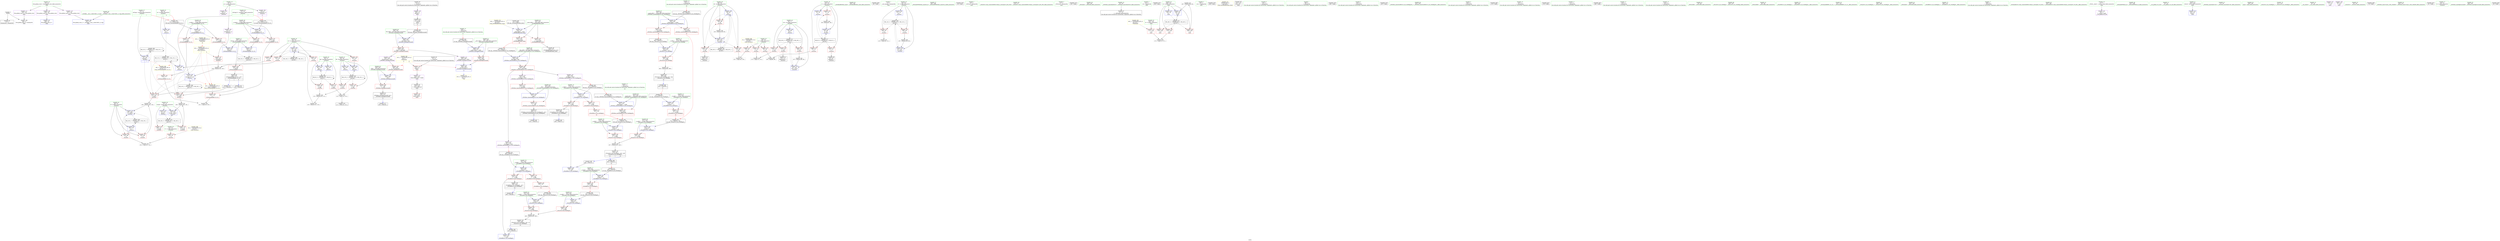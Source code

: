 digraph "SVFG" {
	label="SVFG";

	Node0x561b6b5f3080 [shape=record,color=grey,label="{NodeID: 0\nNullPtr}"];
	Node0x561b6b5f3080 -> Node0x561b6b61ada0[style=solid];
	Node0x561b6b5f3080 -> Node0x561b6b6214c0[style=solid];
	Node0x561b6b61b9c0 [shape=record,color=blue,label="{NodeID: 194\n60\<--102\nre\<--\n_Z5solvev\n}"];
	Node0x561b6b61b9c0 -> Node0x561b6b63a260[style=dashed];
	Node0x561b6b618a30 [shape=record,color=purple,label="{NodeID: 111\n448\<--18\nllvm.global_ctors_2\<--llvm.global_ctors\nGlob }"];
	Node0x561b6b618a30 -> Node0x561b6b6214c0[style=solid];
	Node0x561b6b616c40 [shape=record,color=green,label="{NodeID: 28\n52\<--53\nU\<--U_field_insensitive\n_Z5solvev\n}"];
	Node0x561b6b616c40 -> Node0x561b6b61dec0[style=solid];
	Node0x561b6b6481a0 [shape=record,color=yellow,style=double,label="{NodeID: 471\n42V_2 = CSCHI(MR_42V_1)\npts\{1 \}\nCS[]}"];
	Node0x561b6b623fd0 [shape=record,color=blue,label="{NodeID: 222\n318\<--317\n__base.addr\<--__base\n_ZSt5fixedRSt8ios_base\n}"];
	Node0x561b6b623fd0 -> Node0x561b6b6201b0[style=dashed];
	Node0x561b6b623fd0 -> Node0x561b6b620280[style=dashed];
	Node0x561b6b61ebc0 [shape=record,color=red,label="{NodeID: 139\n129\<--68\n\<--i8\n_Z5solvev\n}"];
	Node0x561b6b61ebc0 -> Node0x561b6b62cf80[style=solid];
	Node0x561b6b6194d0 [shape=record,color=green,label="{NodeID: 56\n263\<--264\n_ZSt5fixedRSt8ios_base\<--_ZSt5fixedRSt8ios_base_field_insensitive\n}"];
	Node0x561b6b65c2c0 [shape=record,color=black,label="{NodeID: 499\n95 = PHI()\n}"];
	Node0x561b6b620280 [shape=record,color=red,label="{NodeID: 167\n327\<--318\n\<--__base.addr\n_ZSt5fixedRSt8ios_base\n}"];
	Node0x561b6b620280 -> Node0x561b6b617da0[style=solid];
	Node0x561b6b61ada0 [shape=record,color=black,label="{NodeID: 84\n2\<--3\ndummyVal\<--dummyVal\n}"];
	Node0x561b6b600e00 [shape=record,color=green,label="{NodeID: 1\n7\<--1\n__dso_handle\<--dummyObj\nGlob }"];
	Node0x561b6b639860 [shape=record,color=black,label="{NodeID: 361\nMR_8V_3 = PHI(MR_8V_5, MR_8V_2, )\npts\{57 \}\n}"];
	Node0x561b6b639860 -> Node0x561b6b61e200[style=dashed];
	Node0x561b6b639860 -> Node0x561b6b61e2d0[style=dashed];
	Node0x561b6b639860 -> Node0x561b6b61c1e0[style=dashed];
	Node0x561b6b639860 -> Node0x561b6b639860[style=dashed];
	Node0x561b6b61ba90 [shape=record,color=blue,label="{NodeID: 195\n62\<--107\nit\<--\n_Z5solvev\n}"];
	Node0x561b6b61ba90 -> Node0x561b6b63a760[style=dashed];
	Node0x561b6b618b30 [shape=record,color=purple,label="{NodeID: 112\n253\<--252\nvbase.offset.ptr\<--vtable\nmain\n}"];
	Node0x561b6b618b30 -> Node0x561b6b61b5b0[style=solid];
	Node0x561b6b616d10 [shape=record,color=green,label="{NodeID: 29\n54\<--55\ni\<--i_field_insensitive\n_Z5solvev\n}"];
	Node0x561b6b616d10 -> Node0x561b6b61df90[style=solid];
	Node0x561b6b616d10 -> Node0x561b6b61e060[style=solid];
	Node0x561b6b616d10 -> Node0x561b6b61e130[style=solid];
	Node0x561b6b616d10 -> Node0x561b6b6215c0[style=solid];
	Node0x561b6b616d10 -> Node0x561b6b621690[style=solid];
	Node0x561b6b657d50 [shape=record,color=black,label="{NodeID: 472\n141 = PHI(206, )\n}"];
	Node0x561b6b657d50 -> Node0x561b6b61f310[style=solid];
	Node0x561b6b6240a0 [shape=record,color=blue,label="{NodeID: 223\n339\<--336\nthis.addr\<--this\n_ZNSt8ios_base4setfESt13_Ios_FmtflagsS0_\n}"];
	Node0x561b6b6240a0 -> Node0x561b6b620350[style=dashed];
	Node0x561b6b61ec90 [shape=record,color=red,label="{NodeID: 140\n135\<--68\n\<--i8\n_Z5solvev\n}"];
	Node0x561b6b61ec90 -> Node0x561b6b61b340[style=solid];
	Node0x561b6b6195d0 [shape=record,color=green,label="{NodeID: 57\n265\<--266\n_ZNSolsEPFRSt8ios_baseS0_E\<--_ZNSolsEPFRSt8ios_baseS0_E_field_insensitive\n}"];
	Node0x561b6b65c3c0 [shape=record,color=black,label="{NodeID: 500\n30 = PHI()\n}"];
	Node0x561b6b620350 [shape=record,color=red,label="{NodeID: 168\n350\<--339\nthis1\<--this.addr\n_ZNSt8ios_base4setfESt13_Ios_FmtflagsS0_\n}"];
	Node0x561b6b620350 -> Node0x561b6b61d840[style=solid];
	Node0x561b6b620350 -> Node0x561b6b61d910[style=solid];
	Node0x561b6b620350 -> Node0x561b6b61d9e0[style=solid];
	Node0x561b6b61aea0 [shape=record,color=black,label="{NodeID: 85\n12\<--11\n\<--_ZSt4cout\nCan only get source location for instruction, argument, global var or function.}"];
	Node0x561b6b61aea0 -> Node0x561b6b61dab0[style=solid];
	Node0x561b6b600e90 [shape=record,color=green,label="{NodeID: 2\n10\<--1\n_ZSt3cin\<--dummyObj\nGlob }"];
	Node0x561b6b639d60 [shape=record,color=black,label="{NodeID: 362\nMR_10V_3 = PHI(MR_10V_4, MR_10V_2, )\npts\{59 \}\n}"];
	Node0x561b6b639d60 -> Node0x561b6b61e3a0[style=dashed];
	Node0x561b6b639d60 -> Node0x561b6b61e470[style=dashed];
	Node0x561b6b639d60 -> Node0x561b6b61c2b0[style=dashed];
	Node0x561b6b639d60 -> Node0x561b6b639d60[style=dashed];
	Node0x561b6b61bb60 [shape=record,color=blue,label="{NodeID: 196\n64\<--123\nss\<--mul\n_Z5solvev\n}"];
	Node0x561b6b61bb60 -> Node0x561b6b61e6e0[style=dashed];
	Node0x561b6b61bb60 -> Node0x561b6b61e7b0[style=dashed];
	Node0x561b6b61bb60 -> Node0x561b6b61e880[style=dashed];
	Node0x561b6b61bb60 -> Node0x561b6b61e950[style=dashed];
	Node0x561b6b61bb60 -> Node0x561b6b63ac60[style=dashed];
	Node0x561b6b618c00 [shape=record,color=purple,label="{NodeID: 113\n305\<--304\n_M_precision\<--this1\n_ZNSt8ios_base9precisionEl\n}"];
	Node0x561b6b618c00 -> Node0x561b6b6200e0[style=solid];
	Node0x561b6b616de0 [shape=record,color=green,label="{NodeID: 30\n56\<--57\npp\<--pp_field_insensitive\n_Z5solvev\n}"];
	Node0x561b6b616de0 -> Node0x561b6b61e200[style=solid];
	Node0x561b6b616de0 -> Node0x561b6b61e2d0[style=solid];
	Node0x561b6b616de0 -> Node0x561b6b61b820[style=solid];
	Node0x561b6b616de0 -> Node0x561b6b61c1e0[style=solid];
	Node0x561b6b6597f0 [shape=record,color=black,label="{NodeID: 473\n180 = PHI(206, )\n}"];
	Node0x561b6b6597f0 -> Node0x561b6b61f3e0[style=solid];
	Node0x561b6b624170 [shape=record,color=blue,label="{NodeID: 224\n341\<--337\n__fmtfl.addr\<--__fmtfl\n_ZNSt8ios_base4setfESt13_Ios_FmtflagsS0_\n}"];
	Node0x561b6b624170 -> Node0x561b6b620420[style=dashed];
	Node0x561b6b61ed60 [shape=record,color=red,label="{NodeID: 141\n149\<--68\n\<--i8\n_Z5solvev\n}"];
	Node0x561b6b61ed60 -> Node0x561b6b62b900[style=solid];
	Node0x561b6b6196d0 [shape=record,color=green,label="{NodeID: 58\n276\<--277\n_ZStlsISt11char_traitsIcEERSt13basic_ostreamIcT_ES5_PKc\<--_ZStlsISt11char_traitsIcEERSt13basic_ostreamIcT_ES5_PKc_field_insensitive\n}"];
	Node0x561b6b65c4c0 [shape=record,color=black,label="{NodeID: 501\n336 = PHI(321, )\n0th arg _ZNSt8ios_base4setfESt13_Ios_FmtflagsS0_ }"];
	Node0x561b6b65c4c0 -> Node0x561b6b6240a0[style=solid];
	Node0x561b6b23ffe0 [shape=record,color=black,label="{NodeID: 335\n117 = PHI(118, 115, )\n}"];
	Node0x561b6b620420 [shape=record,color=red,label="{NodeID: 169\n362\<--341\n\<--__fmtfl.addr\n_ZNSt8ios_base4setfESt13_Ios_FmtflagsS0_\n|{<s0>22}}"];
	Node0x561b6b620420:s0 -> Node0x561b6b65cd00[style=solid,color=red];
	Node0x561b6b61afa0 [shape=record,color=black,label="{NodeID: 86\n13\<--11\n\<--_ZSt4cout\nCan only get source location for instruction, argument, global var or function.}"];
	Node0x561b6b61afa0 -> Node0x561b6b61db80[style=solid];
	Node0x561b6b601140 [shape=record,color=green,label="{NodeID: 3\n11\<--1\n_ZSt4cout\<--dummyObj\nGlob }"];
	Node0x561b6b63a260 [shape=record,color=black,label="{NodeID: 363\nMR_12V_3 = PHI(MR_12V_5, MR_12V_2, )\npts\{61 \}\n|{|<s4>8}}"];
	Node0x561b6b63a260 -> Node0x561b6b61f310[style=dashed];
	Node0x561b6b63a260 -> Node0x561b6b61f3e0[style=dashed];
	Node0x561b6b63a260 -> Node0x561b6b61c110[style=dashed];
	Node0x561b6b63a260 -> Node0x561b6b63a260[style=dashed];
	Node0x561b6b63a260:s4 -> Node0x561b6b6222d0[style=dashed,color=red];
	Node0x561b6b61bc30 [shape=record,color=blue,label="{NodeID: 197\n66\<--102\nil\<--\n_Z5solvev\n}"];
	Node0x561b6b61bc30 -> Node0x561b6b61ea20[style=dashed];
	Node0x561b6b61bc30 -> Node0x561b6b61eaf0[style=dashed];
	Node0x561b6b61bc30 -> Node0x561b6b61bf70[style=dashed];
	Node0x561b6b61bc30 -> Node0x561b6b63b160[style=dashed];
	Node0x561b6b618cd0 [shape=record,color=purple,label="{NodeID: 114\n309\<--304\n_M_precision2\<--this1\n_ZNSt8ios_base9precisionEl\n}"];
	Node0x561b6b618cd0 -> Node0x561b6b623f00[style=solid];
	Node0x561b6b616eb0 [shape=record,color=green,label="{NodeID: 31\n58\<--59\nkk\<--kk_field_insensitive\n_Z5solvev\n}"];
	Node0x561b6b616eb0 -> Node0x561b6b61e3a0[style=solid];
	Node0x561b6b616eb0 -> Node0x561b6b61e470[style=solid];
	Node0x561b6b616eb0 -> Node0x561b6b61b8f0[style=solid];
	Node0x561b6b616eb0 -> Node0x561b6b61c2b0[style=solid];
	Node0x561b6b659a60 [shape=record,color=black,label="{NodeID: 474\n191 = PHI()\n}"];
	Node0x561b6b624240 [shape=record,color=blue,label="{NodeID: 225\n343\<--338\n__mask.addr\<--__mask\n_ZNSt8ios_base4setfESt13_Ios_FmtflagsS0_\n}"];
	Node0x561b6b624240 -> Node0x561b6b6204f0[style=dashed];
	Node0x561b6b624240 -> Node0x561b6b6205c0[style=dashed];
	Node0x561b6b61ee30 [shape=record,color=red,label="{NodeID: 142\n182\<--74\n\<--wynik\n_Z5solvev\n}"];
	Node0x561b6b61ee30 -> Node0x561b6b62ba80[style=solid];
	Node0x561b6b6197d0 [shape=record,color=green,label="{NodeID: 59\n280\<--281\n_ZNSolsEi\<--_ZNSolsEi_field_insensitive\n}"];
	Node0x561b6b65c6f0 [shape=record,color=black,label="{NodeID: 502\n337 = PHI(323, )\n1st arg _ZNSt8ios_base4setfESt13_Ios_FmtflagsS0_ }"];
	Node0x561b6b65c6f0 -> Node0x561b6b624170[style=solid];
	Node0x561b6b62b300 [shape=record,color=grey,label="{NodeID: 336\n427 = Binary(425, 426, )\n}"];
	Node0x561b6b62b300 -> Node0x561b6b6181b0[style=solid];
	Node0x561b6b6204f0 [shape=record,color=red,label="{NodeID: 170\n354\<--343\n\<--__mask.addr\n_ZNSt8ios_base4setfESt13_Ios_FmtflagsS0_\n|{<s0>20}}"];
	Node0x561b6b6204f0:s0 -> Node0x561b6b65acc0[style=solid,color=red];
	Node0x561b6b61b0a0 [shape=record,color=black,label="{NodeID: 87\n31\<--32\n\<--_ZNSt8ios_base4InitD1Ev\nCan only get source location for instruction, argument, global var or function.}"];
	Node0x561b6b6011d0 [shape=record,color=green,label="{NodeID: 4\n14\<--1\n.str\<--dummyObj\nGlob }"];
	Node0x561b6b63a760 [shape=record,color=black,label="{NodeID: 364\nMR_14V_3 = PHI(MR_14V_4, MR_14V_2, )\npts\{63 \}\n}"];
	Node0x561b6b63a760 -> Node0x561b6b61e540[style=dashed];
	Node0x561b6b63a760 -> Node0x561b6b61e610[style=dashed];
	Node0x561b6b63a760 -> Node0x561b6b61c380[style=dashed];
	Node0x561b6b61bd00 [shape=record,color=blue,label="{NodeID: 198\n68\<--86\ni8\<--\n_Z5solvev\n}"];
	Node0x561b6b61bd00 -> Node0x561b6b61ebc0[style=dashed];
	Node0x561b6b61bd00 -> Node0x561b6b61ec90[style=dashed];
	Node0x561b6b61bd00 -> Node0x561b6b61ed60[style=dashed];
	Node0x561b6b61bd00 -> Node0x561b6b61c040[style=dashed];
	Node0x561b6b61bd00 -> Node0x561b6b63b660[style=dashed];
	Node0x561b6b61d840 [shape=record,color=purple,label="{NodeID: 115\n351\<--350\n_M_flags\<--this1\n_ZNSt8ios_base4setfESt13_Ios_FmtflagsS0_\n}"];
	Node0x561b6b61d840 -> Node0x561b6b620760[style=solid];
	Node0x561b6b616f80 [shape=record,color=green,label="{NodeID: 32\n60\<--61\nre\<--re_field_insensitive\n_Z5solvev\n|{|<s2>8}}"];
	Node0x561b6b616f80 -> Node0x561b6b61b9c0[style=solid];
	Node0x561b6b616f80 -> Node0x561b6b61c110[style=solid];
	Node0x561b6b616f80:s2 -> Node0x561b6b65c970[style=solid,color=red];
	Node0x561b6b659b30 [shape=record,color=black,label="{NodeID: 475\n194 = PHI()\n}"];
	Node0x561b6b624310 [shape=record,color=blue,label="{NodeID: 226\n345\<--352\n__old\<--\n_ZNSt8ios_base4setfESt13_Ios_FmtflagsS0_\n}"];
	Node0x561b6b624310 -> Node0x561b6b620690[style=dashed];
	Node0x561b6b61ef00 [shape=record,color=red,label="{NodeID: 143\n190\<--74\n\<--wynik\n_Z5solvev\n}"];
	Node0x561b6b6198d0 [shape=record,color=green,label="{NodeID: 60\n296\<--297\nthis.addr\<--this.addr_field_insensitive\n_ZNSt8ios_base9precisionEl\n}"];
	Node0x561b6b6198d0 -> Node0x561b6b61fe70[style=solid];
	Node0x561b6b6198d0 -> Node0x561b6b623c90[style=solid];
	Node0x561b6b65c830 [shape=record,color=black,label="{NodeID: 503\n338 = PHI(324, )\n2nd arg _ZNSt8ios_base4setfESt13_Ios_FmtflagsS0_ }"];
	Node0x561b6b65c830 -> Node0x561b6b624240[style=solid];
	Node0x561b6b62b480 [shape=record,color=grey,label="{NodeID: 337\n287 = Binary(286, 86, )\n}"];
	Node0x561b6b62b480 -> Node0x561b6b623bc0[style=solid];
	Node0x561b6b6205c0 [shape=record,color=red,label="{NodeID: 171\n363\<--343\n\<--__mask.addr\n_ZNSt8ios_base4setfESt13_Ios_FmtflagsS0_\n|{<s0>22}}"];
	Node0x561b6b6205c0:s0 -> Node0x561b6b65ce80[style=solid,color=red];
	Node0x561b6b61b1a0 [shape=record,color=black,label="{NodeID: 88\n93\<--92\nidxprom\<--\n_Z5solvev\n}"];
	Node0x561b6b601260 [shape=record,color=green,label="{NodeID: 5\n16\<--1\n.str.1\<--dummyObj\nGlob }"];
	Node0x561b6b63ac60 [shape=record,color=black,label="{NodeID: 365\nMR_16V_2 = PHI(MR_16V_3, MR_16V_1, )\npts\{65 \}\n}"];
	Node0x561b6b63ac60 -> Node0x561b6b61bb60[style=dashed];
	Node0x561b6b61bdd0 [shape=record,color=blue,label="{NodeID: 199\n70\<--102\nref.tmp\<--\n_Z5solvev\n|{|<s3>7}}"];
	Node0x561b6b61bdd0 -> Node0x561b6b61f310[style=dashed];
	Node0x561b6b61bdd0 -> Node0x561b6b61bdd0[style=dashed];
	Node0x561b6b61bdd0 -> Node0x561b6b63bb60[style=dashed];
	Node0x561b6b61bdd0:s3 -> Node0x561b6b6222d0[style=dashed,color=red];
	Node0x561b6b61d910 [shape=record,color=purple,label="{NodeID: 116\n358\<--350\n_M_flags2\<--this1\n_ZNSt8ios_base4setfESt13_Ios_FmtflagsS0_\n|{<s0>21}}"];
	Node0x561b6b61d910:s0 -> Node0x561b6b65ae30[style=solid,color=red];
	Node0x561b6b617050 [shape=record,color=green,label="{NodeID: 33\n62\<--63\nit\<--it_field_insensitive\n_Z5solvev\n}"];
	Node0x561b6b617050 -> Node0x561b6b61e540[style=solid];
	Node0x561b6b617050 -> Node0x561b6b61e610[style=solid];
	Node0x561b6b617050 -> Node0x561b6b61ba90[style=solid];
	Node0x561b6b617050 -> Node0x561b6b61c380[style=solid];
	Node0x561b6b659c00 [shape=record,color=black,label="{NodeID: 476\n249 = PHI()\n}"];
	Node0x561b6b6243e0 [shape=record,color=blue,label="{NodeID: 227\n376\<--374\n__a.addr\<--__a\n_ZStaNRSt13_Ios_FmtflagsS_\n}"];
	Node0x561b6b6243e0 -> Node0x561b6b620830[style=dashed];
	Node0x561b6b6243e0 -> Node0x561b6b620900[style=dashed];
	Node0x561b6b61efd0 [shape=record,color=red,label="{NodeID: 144\n173\<--76\n\<--i24\n_Z5solvev\n}"];
	Node0x561b6b61efd0 -> Node0x561b6b62c800[style=solid];
	Node0x561b6b6199a0 [shape=record,color=green,label="{NodeID: 61\n298\<--299\n__prec.addr\<--__prec.addr_field_insensitive\n_ZNSt8ios_base9precisionEl\n}"];
	Node0x561b6b6199a0 -> Node0x561b6b61ff40[style=solid];
	Node0x561b6b6199a0 -> Node0x561b6b623d60[style=solid];
	Node0x561b6b65c970 [shape=record,color=black,label="{NodeID: 504\n207 = PHI(70, 60, )\n0th arg _ZSt3maxIdERKT_S2_S2_ }"];
	Node0x561b6b65c970 -> Node0x561b6b61c790[style=solid];
	Node0x561b6b623190 [shape=record,color=yellow,style=double,label="{NodeID: 421\nRETMU(58V_2)\npts\{319 \}\nFun[_ZSt5fixedRSt8ios_base]}"];
	Node0x561b6b62b600 [shape=record,color=grey,label="{NodeID: 338\n440 = Binary(438, 439, )\n}"];
	Node0x561b6b62b600 -> Node0x561b6b618280[style=solid];
	Node0x561b6b620690 [shape=record,color=red,label="{NodeID: 172\n371\<--345\n\<--__old\n_ZNSt8ios_base4setfESt13_Ios_FmtflagsS0_\n}"];
	Node0x561b6b620690 -> Node0x561b6b617e70[style=solid];
	Node0x561b6b61b270 [shape=record,color=black,label="{NodeID: 89\n241\<--107\nmain_ret\<--\nmain\n}"];
	Node0x561b6b6012f0 [shape=record,color=green,label="{NodeID: 6\n19\<--1\n\<--dummyObj\nCan only get source location for instruction, argument, global var or function.}"];
	Node0x561b6b63b160 [shape=record,color=black,label="{NodeID: 366\nMR_18V_2 = PHI(MR_18V_4, MR_18V_1, )\npts\{67 \}\n}"];
	Node0x561b6b63b160 -> Node0x561b6b61bc30[style=dashed];
	Node0x561b6b61bea0 [shape=record,color=blue,label="{NodeID: 200\n72\<--139\nref.tmp12\<--sub\n_Z5solvev\n|{|<s3>7}}"];
	Node0x561b6b61bea0 -> Node0x561b6b61f310[style=dashed];
	Node0x561b6b61bea0 -> Node0x561b6b61bea0[style=dashed];
	Node0x561b6b61bea0 -> Node0x561b6b63c060[style=dashed];
	Node0x561b6b61bea0:s3 -> Node0x561b6b6223b0[style=dashed,color=red];
	Node0x561b6b61d9e0 [shape=record,color=purple,label="{NodeID: 117\n367\<--350\n_M_flags5\<--this1\n_ZNSt8ios_base4setfESt13_Ios_FmtflagsS0_\n|{<s0>23}}"];
	Node0x561b6b61d9e0:s0 -> Node0x561b6b65d220[style=solid,color=red];
	Node0x561b6b617120 [shape=record,color=green,label="{NodeID: 34\n64\<--65\nss\<--ss_field_insensitive\n_Z5solvev\n}"];
	Node0x561b6b617120 -> Node0x561b6b61e6e0[style=solid];
	Node0x561b6b617120 -> Node0x561b6b61e7b0[style=solid];
	Node0x561b6b617120 -> Node0x561b6b61e880[style=solid];
	Node0x561b6b617120 -> Node0x561b6b61e950[style=solid];
	Node0x561b6b617120 -> Node0x561b6b61bb60[style=solid];
	Node0x561b6b659cd0 [shape=record,color=black,label="{NodeID: 477\n258 = PHI(293, )\n}"];
	Node0x561b6b6244b0 [shape=record,color=blue,label="{NodeID: 228\n378\<--375\n__b.addr\<--__b\n_ZStaNRSt13_Ios_FmtflagsS_\n}"];
	Node0x561b6b6244b0 -> Node0x561b6b6209d0[style=dashed];
	Node0x561b6b61f0a0 [shape=record,color=red,label="{NodeID: 145\n177\<--76\n\<--i24\n_Z5solvev\n}"];
	Node0x561b6b61f0a0 -> Node0x561b6b61b410[style=solid];
	Node0x561b6b619a70 [shape=record,color=green,label="{NodeID: 62\n300\<--301\n__old\<--__old_field_insensitive\n_ZNSt8ios_base9precisionEl\n}"];
	Node0x561b6b619a70 -> Node0x561b6b620010[style=solid];
	Node0x561b6b619a70 -> Node0x561b6b623e30[style=solid];
	Node0x561b6b65cb80 [shape=record,color=black,label="{NodeID: 505\n208 = PHI(72, 179, )\n1st arg _ZSt3maxIdERKT_S2_S2_ }"];
	Node0x561b6b65cb80 -> Node0x561b6b6237b0[style=solid];
	Node0x561b6b62b780 [shape=record,color=grey,label="{NodeID: 339\n167 = Binary(166, 86, )\n}"];
	Node0x561b6b62b780 -> Node0x561b6b61c380[style=solid];
	Node0x561b6b620760 [shape=record,color=red,label="{NodeID: 173\n352\<--351\n\<--_M_flags\n_ZNSt8ios_base4setfESt13_Ios_FmtflagsS0_\n}"];
	Node0x561b6b620760 -> Node0x561b6b624310[style=solid];
	Node0x561b6b61b340 [shape=record,color=black,label="{NodeID: 90\n136\<--135\nidxprom13\<--\n_Z5solvev\n}"];
	Node0x561b6b601720 [shape=record,color=green,label="{NodeID: 7\n86\<--1\n\<--dummyObj\nCan only get source location for instruction, argument, global var or function.}"];
	Node0x561b6b63b660 [shape=record,color=black,label="{NodeID: 367\nMR_20V_2 = PHI(MR_20V_4, MR_20V_1, )\npts\{69 \}\n}"];
	Node0x561b6b63b660 -> Node0x561b6b61bd00[style=dashed];
	Node0x561b6b61bf70 [shape=record,color=blue,label="{NodeID: 201\n66\<--146\nil\<--add16\n_Z5solvev\n}"];
	Node0x561b6b61bf70 -> Node0x561b6b61ea20[style=dashed];
	Node0x561b6b61bf70 -> Node0x561b6b61eaf0[style=dashed];
	Node0x561b6b61bf70 -> Node0x561b6b61bf70[style=dashed];
	Node0x561b6b61bf70 -> Node0x561b6b63b160[style=dashed];
	Node0x561b6b61dab0 [shape=record,color=purple,label="{NodeID: 118\n256\<--12\nadd.ptr\<--\nmain\n}"];
	Node0x561b6b61dab0 -> Node0x561b6b61b680[style=solid];
	Node0x561b6b6171f0 [shape=record,color=green,label="{NodeID: 35\n66\<--67\nil\<--il_field_insensitive\n_Z5solvev\n}"];
	Node0x561b6b6171f0 -> Node0x561b6b61ea20[style=solid];
	Node0x561b6b6171f0 -> Node0x561b6b61eaf0[style=solid];
	Node0x561b6b6171f0 -> Node0x561b6b61bc30[style=solid];
	Node0x561b6b6171f0 -> Node0x561b6b61bf70[style=solid];
	Node0x561b6b659da0 [shape=record,color=black,label="{NodeID: 478\n262 = PHI()\n}"];
	Node0x561b6b624580 [shape=record,color=blue,label="{NodeID: 229\n386\<--385\n\<--call\n_ZStaNRSt13_Ios_FmtflagsS_\n}"];
	Node0x561b6b61f170 [shape=record,color=red,label="{NodeID: 146\n186\<--76\n\<--i24\n_Z5solvev\n}"];
	Node0x561b6b61f170 -> Node0x561b6b62bf00[style=solid];
	Node0x561b6b619b40 [shape=record,color=green,label="{NodeID: 63\n318\<--319\n__base.addr\<--__base.addr_field_insensitive\n_ZSt5fixedRSt8ios_base\n}"];
	Node0x561b6b619b40 -> Node0x561b6b6201b0[style=solid];
	Node0x561b6b619b40 -> Node0x561b6b620280[style=solid];
	Node0x561b6b619b40 -> Node0x561b6b623fd0[style=solid];
	Node0x561b6b65cd00 [shape=record,color=black,label="{NodeID: 506\n417 = PHI(362, 383, )\n0th arg _ZStanSt13_Ios_FmtflagsS_ }"];
	Node0x561b6b65cd00 -> Node0x561b6b624990[style=solid];
	Node0x561b6b62b900 [shape=record,color=grey,label="{NodeID: 340\n150 = Binary(149, 86, )\n}"];
	Node0x561b6b62b900 -> Node0x561b6b61c040[style=solid];
	Node0x561b6b620830 [shape=record,color=red,label="{NodeID: 174\n382\<--376\n\<--__a.addr\n_ZStaNRSt13_Ios_FmtflagsS_\n}"];
	Node0x561b6b620830 -> Node0x561b6b620aa0[style=solid];
	Node0x561b6b61b410 [shape=record,color=black,label="{NodeID: 91\n178\<--177\nidxprom28\<--\n_Z5solvev\n}"];
	Node0x561b6b6017e0 [shape=record,color=green,label="{NodeID: 8\n102\<--1\n\<--dummyObj\nCan only get source location for instruction, argument, global var or function.}"];
	Node0x561b6b63bb60 [shape=record,color=black,label="{NodeID: 368\nMR_22V_2 = PHI(MR_22V_3, MR_22V_1, )\npts\{71 \}\n}"];
	Node0x561b6b63bb60 -> Node0x561b6b61f3e0[style=dashed];
	Node0x561b6b63bb60 -> Node0x561b6b61bdd0[style=dashed];
	Node0x561b6b63bb60 -> Node0x561b6b63bb60[style=dashed];
	Node0x561b6b61c040 [shape=record,color=blue,label="{NodeID: 202\n68\<--150\ni8\<--inc18\n_Z5solvev\n}"];
	Node0x561b6b61c040 -> Node0x561b6b61ebc0[style=dashed];
	Node0x561b6b61c040 -> Node0x561b6b61ec90[style=dashed];
	Node0x561b6b61c040 -> Node0x561b6b61ed60[style=dashed];
	Node0x561b6b61c040 -> Node0x561b6b61c040[style=dashed];
	Node0x561b6b61c040 -> Node0x561b6b63b660[style=dashed];
	Node0x561b6b61db80 [shape=record,color=red,label="{NodeID: 119\n252\<--13\nvtable\<--\nmain\n}"];
	Node0x561b6b61db80 -> Node0x561b6b618b30[style=solid];
	Node0x561b6b6172c0 [shape=record,color=green,label="{NodeID: 36\n68\<--69\ni8\<--i8_field_insensitive\n_Z5solvev\n}"];
	Node0x561b6b6172c0 -> Node0x561b6b61ebc0[style=solid];
	Node0x561b6b6172c0 -> Node0x561b6b61ec90[style=solid];
	Node0x561b6b6172c0 -> Node0x561b6b61ed60[style=solid];
	Node0x561b6b6172c0 -> Node0x561b6b61bd00[style=solid];
	Node0x561b6b6172c0 -> Node0x561b6b61c040[style=solid];
	Node0x561b6b659e70 [shape=record,color=black,label="{NodeID: 479\n267 = PHI()\n}"];
	Node0x561b6b6222d0 [shape=record,color=yellow,style=double,label="{NodeID: 396\n38V_1 = ENCHI(MR_38V_0)\npts\{61 71 \}\nFun[_ZSt3maxIdERKT_S2_S2_]}"];
	Node0x561b6b6222d0 -> Node0x561b6b61f8c0[style=dashed];
	Node0x561b6b624650 [shape=record,color=blue,label="{NodeID: 230\n391\<--390\n__a.addr\<--__a\n_ZStcoSt13_Ios_Fmtflags\n}"];
	Node0x561b6b624650 -> Node0x561b6b620b70[style=dashed];
	Node0x561b6b61f240 [shape=record,color=red,label="{NodeID: 147\n138\<--137\n\<--arrayidx14\n_Z5solvev\n}"];
	Node0x561b6b61f240 -> Node0x561b6b62bc00[style=solid];
	Node0x561b6b619c10 [shape=record,color=green,label="{NodeID: 64\n325\<--326\n_ZNSt8ios_base4setfESt13_Ios_FmtflagsS0_\<--_ZNSt8ios_base4setfESt13_Ios_FmtflagsS0__field_insensitive\n}"];
	Node0x561b6b65ce80 [shape=record,color=black,label="{NodeID: 507\n418 = PHI(363, 384, )\n1st arg _ZStanSt13_Ios_FmtflagsS_ }"];
	Node0x561b6b65ce80 -> Node0x561b6b624a60[style=solid];
	Node0x561b6b62ba80 [shape=record,color=grey,label="{NodeID: 341\n183 = Binary(182, 181, )\n}"];
	Node0x561b6b62ba80 -> Node0x561b6b61c5f0[style=solid];
	Node0x561b6b620900 [shape=record,color=red,label="{NodeID: 175\n386\<--376\n\<--__a.addr\n_ZStaNRSt13_Ios_FmtflagsS_\n}"];
	Node0x561b6b620900 -> Node0x561b6b617f40[style=solid];
	Node0x561b6b620900 -> Node0x561b6b624580[style=solid];
	Node0x561b6b61b4e0 [shape=record,color=black,label="{NodeID: 92\n206\<--229\n_ZSt3maxIdERKT_S2_S2__ret\<--\n_ZSt3maxIdERKT_S2_S2_\n|{<s0>7|<s1>8}}"];
	Node0x561b6b61b4e0:s0 -> Node0x561b6b657d50[style=solid,color=blue];
	Node0x561b6b61b4e0:s1 -> Node0x561b6b6597f0[style=solid,color=blue];
	Node0x561b6b6018a0 [shape=record,color=green,label="{NodeID: 9\n104\<--1\n\<--dummyObj\nCan only get source location for instruction, argument, global var or function.}"];
	Node0x561b6b63c060 [shape=record,color=black,label="{NodeID: 369\nMR_24V_2 = PHI(MR_24V_3, MR_24V_1, )\npts\{73 \}\n}"];
	Node0x561b6b63c060 -> Node0x561b6b61f3e0[style=dashed];
	Node0x561b6b63c060 -> Node0x561b6b61bea0[style=dashed];
	Node0x561b6b63c060 -> Node0x561b6b63c060[style=dashed];
	Node0x561b6b61c110 [shape=record,color=blue,label="{NodeID: 203\n60\<--157\nre\<--\n_Z5solvev\n}"];
	Node0x561b6b61c110 -> Node0x561b6b63a260[style=dashed];
	Node0x561b6b61dc50 [shape=record,color=red,label="{NodeID: 120\n89\<--48\n\<--n\n_Z5solvev\n}"];
	Node0x561b6b61dc50 -> Node0x561b6b62ce00[style=solid];
	Node0x561b6b617390 [shape=record,color=green,label="{NodeID: 37\n70\<--71\nref.tmp\<--ref.tmp_field_insensitive\n_Z5solvev\n|{|<s1>7}}"];
	Node0x561b6b617390 -> Node0x561b6b61bdd0[style=solid];
	Node0x561b6b617390:s1 -> Node0x561b6b65c970[style=solid,color=red];
	Node0x561b6b659f40 [shape=record,color=black,label="{NodeID: 480\n275 = PHI()\n}"];
	Node0x561b6b6223b0 [shape=record,color=yellow,style=double,label="{NodeID: 397\n40V_1 = ENCHI(MR_40V_0)\npts\{73 90000 \}\nFun[_ZSt3maxIdERKT_S2_S2_]}"];
	Node0x561b6b6223b0 -> Node0x561b6b61f990[style=dashed];
	Node0x561b6b624720 [shape=record,color=blue,label="{NodeID: 231\n401\<--399\n__a.addr\<--__a\n_ZStoRRSt13_Ios_FmtflagsS_\n}"];
	Node0x561b6b624720 -> Node0x561b6b620c40[style=dashed];
	Node0x561b6b624720 -> Node0x561b6b620d10[style=dashed];
	Node0x561b6b61f310 [shape=record,color=red,label="{NodeID: 148\n144\<--141\n\<--call15\n_Z5solvev\n}"];
	Node0x561b6b61f310 -> Node0x561b6b62bd80[style=solid];
	Node0x561b6b619d10 [shape=record,color=green,label="{NodeID: 65\n339\<--340\nthis.addr\<--this.addr_field_insensitive\n_ZNSt8ios_base4setfESt13_Ios_FmtflagsS0_\n}"];
	Node0x561b6b619d10 -> Node0x561b6b620350[style=solid];
	Node0x561b6b619d10 -> Node0x561b6b6240a0[style=solid];
	Node0x561b6b65d000 [shape=record,color=black,label="{NodeID: 508\n294 = PHI(257, )\n0th arg _ZNSt8ios_base9precisionEl }"];
	Node0x561b6b65d000 -> Node0x561b6b623c90[style=solid];
	Node0x561b6b62bc00 [shape=record,color=grey,label="{NodeID: 342\n139 = Binary(134, 138, )\n}"];
	Node0x561b6b62bc00 -> Node0x561b6b61bea0[style=solid];
	Node0x561b6b6209d0 [shape=record,color=red,label="{NodeID: 176\n384\<--378\n\<--__b.addr\n_ZStaNRSt13_Ios_FmtflagsS_\n|{<s0>24}}"];
	Node0x561b6b6209d0:s0 -> Node0x561b6b65ce80[style=solid,color=red];
	Node0x561b6b61b5b0 [shape=record,color=black,label="{NodeID: 93\n254\<--253\n\<--vbase.offset.ptr\nmain\n}"];
	Node0x561b6b61b5b0 -> Node0x561b6b61fda0[style=solid];
	Node0x561b6b6019a0 [shape=record,color=green,label="{NodeID: 10\n107\<--1\n\<--dummyObj\nCan only get source location for instruction, argument, global var or function.}"];
	Node0x561b6b63c560 [shape=record,color=black,label="{NodeID: 370\nMR_26V_3 = PHI(MR_26V_4, MR_26V_2, )\npts\{75 \}\n}"];
	Node0x561b6b63c560 -> Node0x561b6b61ee30[style=dashed];
	Node0x561b6b63c560 -> Node0x561b6b61ef00[style=dashed];
	Node0x561b6b63c560 -> Node0x561b6b61c5f0[style=dashed];
	Node0x561b6b61c1e0 [shape=record,color=blue,label="{NodeID: 204\n56\<--159\npp\<--\n_Z5solvev\n}"];
	Node0x561b6b61c1e0 -> Node0x561b6b639860[style=dashed];
	Node0x561b6b61dd20 [shape=record,color=red,label="{NodeID: 121\n130\<--48\n\<--n\n_Z5solvev\n}"];
	Node0x561b6b61dd20 -> Node0x561b6b62cf80[style=solid];
	Node0x561b6b617460 [shape=record,color=green,label="{NodeID: 38\n72\<--73\nref.tmp12\<--ref.tmp12_field_insensitive\n_Z5solvev\n|{|<s1>7}}"];
	Node0x561b6b617460 -> Node0x561b6b61bea0[style=solid];
	Node0x561b6b617460:s1 -> Node0x561b6b65cb80[style=solid,color=red];
	Node0x561b6b65a0a0 [shape=record,color=black,label="{NodeID: 481\n279 = PHI()\n}"];
	Node0x561b6b6224c0 [shape=record,color=yellow,style=double,label="{NodeID: 398\n2V_1 = ENCHI(MR_2V_0)\npts\{49 \}\nFun[_Z5solvev]}"];
	Node0x561b6b6224c0 -> Node0x561b6b61dc50[style=dashed];
	Node0x561b6b6224c0 -> Node0x561b6b61dd20[style=dashed];
	Node0x561b6b6224c0 -> Node0x561b6b61ddf0[style=dashed];
	Node0x561b6b6247f0 [shape=record,color=blue,label="{NodeID: 232\n403\<--400\n__b.addr\<--__b\n_ZStoRRSt13_Ios_FmtflagsS_\n}"];
	Node0x561b6b6247f0 -> Node0x561b6b620de0[style=dashed];
	Node0x561b6b61f3e0 [shape=record,color=red,label="{NodeID: 149\n181\<--180\n\<--call30\n_Z5solvev\n}"];
	Node0x561b6b61f3e0 -> Node0x561b6b62ba80[style=solid];
	Node0x561b6b619de0 [shape=record,color=green,label="{NodeID: 66\n341\<--342\n__fmtfl.addr\<--__fmtfl.addr_field_insensitive\n_ZNSt8ios_base4setfESt13_Ios_FmtflagsS0_\n}"];
	Node0x561b6b619de0 -> Node0x561b6b620420[style=solid];
	Node0x561b6b619de0 -> Node0x561b6b624170[style=solid];
	Node0x561b6b65d110 [shape=record,color=black,label="{NodeID: 509\n295 = PHI(259, )\n1st arg _ZNSt8ios_base9precisionEl }"];
	Node0x561b6b65d110 -> Node0x561b6b623d60[style=solid];
	Node0x561b6b62bd80 [shape=record,color=grey,label="{NodeID: 343\n146 = Binary(145, 144, )\n}"];
	Node0x561b6b62bd80 -> Node0x561b6b61bf70[style=solid];
	Node0x561b6b620aa0 [shape=record,color=red,label="{NodeID: 177\n383\<--382\n\<--\n_ZStaNRSt13_Ios_FmtflagsS_\n|{<s0>24}}"];
	Node0x561b6b620aa0:s0 -> Node0x561b6b65cd00[style=solid,color=red];
	Node0x561b6b61b680 [shape=record,color=black,label="{NodeID: 94\n257\<--256\n\<--add.ptr\nmain\n|{<s0>12}}"];
	Node0x561b6b61b680:s0 -> Node0x561b6b65d000[style=solid,color=red];
	Node0x561b6b5f15b0 [shape=record,color=green,label="{NodeID: 11\n111\<--1\n\<--dummyObj\nCan only get source location for instruction, argument, global var or function.}"];
	Node0x561b6b63ca60 [shape=record,color=black,label="{NodeID: 371\nMR_28V_3 = PHI(MR_28V_4, MR_28V_2, )\npts\{77 \}\n}"];
	Node0x561b6b63ca60 -> Node0x561b6b61efd0[style=dashed];
	Node0x561b6b63ca60 -> Node0x561b6b61f0a0[style=dashed];
	Node0x561b6b63ca60 -> Node0x561b6b61f170[style=dashed];
	Node0x561b6b63ca60 -> Node0x561b6b61c6c0[style=dashed];
	Node0x561b6b61c2b0 [shape=record,color=blue,label="{NodeID: 205\n58\<--162\nkk\<--\n_Z5solvev\n}"];
	Node0x561b6b61c2b0 -> Node0x561b6b639d60[style=dashed];
	Node0x561b6b61ddf0 [shape=record,color=red,label="{NodeID: 122\n174\<--48\n\<--n\n_Z5solvev\n}"];
	Node0x561b6b61ddf0 -> Node0x561b6b62c800[style=solid];
	Node0x561b6b617530 [shape=record,color=green,label="{NodeID: 39\n74\<--75\nwynik\<--wynik_field_insensitive\n_Z5solvev\n}"];
	Node0x561b6b617530 -> Node0x561b6b61ee30[style=solid];
	Node0x561b6b617530 -> Node0x561b6b61ef00[style=solid];
	Node0x561b6b617530 -> Node0x561b6b61c450[style=solid];
	Node0x561b6b617530 -> Node0x561b6b61c5f0[style=solid];
	Node0x561b6b65a1a0 [shape=record,color=black,label="{NodeID: 482\n283 = PHI()\n}"];
	Node0x561b6b6225d0 [shape=record,color=yellow,style=double,label="{NodeID: 399\n4V_1 = ENCHI(MR_4V_0)\npts\{53 \}\nFun[_Z5solvev]}"];
	Node0x561b6b6225d0 -> Node0x561b6b61dec0[style=dashed];
	Node0x561b6b6248c0 [shape=record,color=blue,label="{NodeID: 233\n413\<--410\n\<--call\n_ZStoRRSt13_Ios_FmtflagsS_\n}"];
	Node0x561b6b61f4b0 [shape=record,color=red,label="{NodeID: 150\n229\<--209\n\<--retval\n_ZSt3maxIdERKT_S2_S2_\n}"];
	Node0x561b6b61f4b0 -> Node0x561b6b61b4e0[style=solid];
	Node0x561b6b619eb0 [shape=record,color=green,label="{NodeID: 67\n343\<--344\n__mask.addr\<--__mask.addr_field_insensitive\n_ZNSt8ios_base4setfESt13_Ios_FmtflagsS0_\n}"];
	Node0x561b6b619eb0 -> Node0x561b6b6204f0[style=solid];
	Node0x561b6b619eb0 -> Node0x561b6b6205c0[style=solid];
	Node0x561b6b619eb0 -> Node0x561b6b624240[style=solid];
	Node0x561b6b65d220 [shape=record,color=black,label="{NodeID: 510\n399 = PHI(367, )\n0th arg _ZStoRRSt13_Ios_FmtflagsS_ }"];
	Node0x561b6b65d220 -> Node0x561b6b624720[style=solid];
	Node0x561b6b62bf00 [shape=record,color=grey,label="{NodeID: 344\n187 = Binary(186, 86, )\n}"];
	Node0x561b6b62bf00 -> Node0x561b6b61c6c0[style=solid];
	Node0x561b6b620b70 [shape=record,color=red,label="{NodeID: 178\n394\<--391\n\<--__a.addr\n_ZStcoSt13_Ios_Fmtflags\n}"];
	Node0x561b6b620b70 -> Node0x561b6b62c380[style=solid];
	Node0x561b6b61b750 [shape=record,color=black,label="{NodeID: 95\n293\<--311\n_ZNSt8ios_base9precisionEl_ret\<--\n_ZNSt8ios_base9precisionEl\n|{<s0>12}}"];
	Node0x561b6b61b750:s0 -> Node0x561b6b659cd0[style=solid,color=blue];
	Node0x561b6b5f16b0 [shape=record,color=green,label="{NodeID: 12\n118\<--1\n\<--dummyObj\nCan only get source location for instruction, argument, global var or function.}"];
	Node0x561b6b63cf60 [shape=record,color=black,label="{NodeID: 372\nMR_48V_3 = PHI(MR_48V_4, MR_48V_2, )\npts\{247 \}\n}"];
	Node0x561b6b63cf60 -> Node0x561b6b61fb30[style=dashed];
	Node0x561b6b63cf60 -> Node0x561b6b61fc00[style=dashed];
	Node0x561b6b63cf60 -> Node0x561b6b61fcd0[style=dashed];
	Node0x561b6b63cf60 -> Node0x561b6b623bc0[style=dashed];
	Node0x561b6b61c380 [shape=record,color=blue,label="{NodeID: 206\n62\<--167\nit\<--inc22\n_Z5solvev\n}"];
	Node0x561b6b61c380 -> Node0x561b6b63a760[style=dashed];
	Node0x561b6b61dec0 [shape=record,color=red,label="{NodeID: 123\n154\<--52\n\<--U\n_Z5solvev\n}"];
	Node0x561b6b61dec0 -> Node0x561b6b62cc80[style=solid];
	Node0x561b6b617600 [shape=record,color=green,label="{NodeID: 40\n76\<--77\ni24\<--i24_field_insensitive\n_Z5solvev\n}"];
	Node0x561b6b617600 -> Node0x561b6b61efd0[style=solid];
	Node0x561b6b617600 -> Node0x561b6b61f0a0[style=solid];
	Node0x561b6b617600 -> Node0x561b6b61f170[style=solid];
	Node0x561b6b617600 -> Node0x561b6b61c520[style=solid];
	Node0x561b6b617600 -> Node0x561b6b61c6c0[style=solid];
	Node0x561b6b65a270 [shape=record,color=black,label="{NodeID: 483\n322 = PHI(335, )\n}"];
	Node0x561b6b624990 [shape=record,color=blue,label="{NodeID: 234\n419\<--417\n__a.addr\<--__a\n_ZStanSt13_Ios_FmtflagsS_\n}"];
	Node0x561b6b624990 -> Node0x561b6b620f80[style=dashed];
	Node0x561b6b61f580 [shape=record,color=red,label="{NodeID: 151\n217\<--211\n\<--__a.addr\n_ZSt3maxIdERKT_S2_S2_\n}"];
	Node0x561b6b61f580 -> Node0x561b6b61f8c0[style=solid];
	Node0x561b6b619f80 [shape=record,color=green,label="{NodeID: 68\n345\<--346\n__old\<--__old_field_insensitive\n_ZNSt8ios_base4setfESt13_Ios_FmtflagsS0_\n}"];
	Node0x561b6b619f80 -> Node0x561b6b620690[style=solid];
	Node0x561b6b619f80 -> Node0x561b6b624310[style=solid];
	Node0x561b6b65d330 [shape=record,color=black,label="{NodeID: 511\n400 = PHI(364, )\n1st arg _ZStoRRSt13_Ios_FmtflagsS_ }"];
	Node0x561b6b65d330 -> Node0x561b6b6247f0[style=solid];
	Node0x561b6b62c080 [shape=record,color=grey,label="{NodeID: 345\n123 = Binary(122, 124, )\n}"];
	Node0x561b6b62c080 -> Node0x561b6b61bb60[style=solid];
	Node0x561b6b620c40 [shape=record,color=red,label="{NodeID: 179\n407\<--401\n\<--__a.addr\n_ZStoRRSt13_Ios_FmtflagsS_\n}"];
	Node0x561b6b620c40 -> Node0x561b6b620eb0[style=solid];
	Node0x561b6b617da0 [shape=record,color=black,label="{NodeID: 96\n316\<--327\n_ZSt5fixedRSt8ios_base_ret\<--\n_ZSt5fixedRSt8ios_base\n}"];
	Node0x561b6b5f17b0 [shape=record,color=green,label="{NodeID: 13\n124\<--1\n\<--dummyObj\nCan only get source location for instruction, argument, global var or function.}"];
	Node0x561b6b63d460 [shape=record,color=black,label="{NodeID: 373\nMR_32V_3 = PHI(MR_32V_4, MR_32V_2, )\npts\{210 \}\n}"];
	Node0x561b6b63d460 -> Node0x561b6b61f4b0[style=dashed];
	Node0x561b6b61c450 [shape=record,color=blue,label="{NodeID: 207\n74\<--104\nwynik\<--\n_Z5solvev\n}"];
	Node0x561b6b61c450 -> Node0x561b6b63c560[style=dashed];
	Node0x561b6b61df90 [shape=record,color=red,label="{NodeID: 124\n88\<--54\n\<--i\n_Z5solvev\n}"];
	Node0x561b6b61df90 -> Node0x561b6b62ce00[style=solid];
	Node0x561b6b6176d0 [shape=record,color=green,label="{NodeID: 41\n79\<--80\n_ZNSirsERi\<--_ZNSirsERi_field_insensitive\n}"];
	Node0x561b6b65a3e0 [shape=record,color=black,label="{NodeID: 484\n355 = PHI(389, )\n|{<s0>21}}"];
	Node0x561b6b65a3e0:s0 -> Node0x561b6b65af70[style=solid,color=red];
	Node0x561b6b624a60 [shape=record,color=blue,label="{NodeID: 235\n421\<--418\n__b.addr\<--__b\n_ZStanSt13_Ios_FmtflagsS_\n}"];
	Node0x561b6b624a60 -> Node0x561b6b621050[style=dashed];
	Node0x561b6b61f650 [shape=record,color=red,label="{NodeID: 152\n226\<--211\n\<--__a.addr\n_ZSt3maxIdERKT_S2_S2_\n}"];
	Node0x561b6b61f650 -> Node0x561b6b623950[style=solid];
	Node0x561b6b61a050 [shape=record,color=green,label="{NodeID: 69\n356\<--357\n_ZStcoSt13_Ios_Fmtflags\<--_ZStcoSt13_Ios_Fmtflags_field_insensitive\n}"];
	Node0x561b6b62c200 [shape=record,color=grey,label="{NodeID: 346\n122 = Binary(120, 121, )\n}"];
	Node0x561b6b62c200 -> Node0x561b6b62c080[style=solid];
	Node0x561b6b620d10 [shape=record,color=red,label="{NodeID: 180\n413\<--401\n\<--__a.addr\n_ZStoRRSt13_Ios_FmtflagsS_\n}"];
	Node0x561b6b620d10 -> Node0x561b6b6180e0[style=solid];
	Node0x561b6b620d10 -> Node0x561b6b6248c0[style=solid];
	Node0x561b6b617e70 [shape=record,color=black,label="{NodeID: 97\n335\<--371\n_ZNSt8ios_base4setfESt13_Ios_FmtflagsS0__ret\<--\n_ZNSt8ios_base4setfESt13_Ios_FmtflagsS0_\n|{<s0>19}}"];
	Node0x561b6b617e70:s0 -> Node0x561b6b65a270[style=solid,color=blue];
	Node0x561b6b5f18b0 [shape=record,color=green,label="{NodeID: 14\n259\<--1\n\<--dummyObj\nCan only get source location for instruction, argument, global var or function.|{<s0>12}}"];
	Node0x561b6b5f18b0:s0 -> Node0x561b6b65d110[style=solid,color=red];
	Node0x561b6b61c520 [shape=record,color=blue,label="{NodeID: 208\n76\<--86\ni24\<--\n_Z5solvev\n}"];
	Node0x561b6b61c520 -> Node0x561b6b63ca60[style=dashed];
	Node0x561b6b61e060 [shape=record,color=red,label="{NodeID: 125\n92\<--54\n\<--i\n_Z5solvev\n}"];
	Node0x561b6b61e060 -> Node0x561b6b61b1a0[style=solid];
	Node0x561b6b6177d0 [shape=record,color=green,label="{NodeID: 42\n83\<--84\n_ZNSirsERd\<--_ZNSirsERd_field_insensitive\n}"];
	Node0x561b6b65a5b0 [shape=record,color=black,label="{NodeID: 485\n359 = PHI(373, )\n}"];
	Node0x561b6b624b30 [shape=record,color=blue,label="{NodeID: 236\n432\<--430\n__a.addr\<--__a\n_ZStorSt13_Ios_FmtflagsS_\n}"];
	Node0x561b6b624b30 -> Node0x561b6b621120[style=dashed];
	Node0x561b6b61f720 [shape=record,color=red,label="{NodeID: 153\n219\<--213\n\<--__b.addr\n_ZSt3maxIdERKT_S2_S2_\n}"];
	Node0x561b6b61f720 -> Node0x561b6b61f990[style=solid];
	Node0x561b6b61a150 [shape=record,color=green,label="{NodeID: 70\n360\<--361\n_ZStaNRSt13_Ios_FmtflagsS_\<--_ZStaNRSt13_Ios_FmtflagsS__field_insensitive\n}"];
	Node0x561b6b62c380 [shape=record,color=grey,label="{NodeID: 347\n395 = Binary(394, 396, )\n}"];
	Node0x561b6b62c380 -> Node0x561b6b618010[style=solid];
	Node0x561b6b620de0 [shape=record,color=red,label="{NodeID: 181\n409\<--403\n\<--__b.addr\n_ZStoRRSt13_Ios_FmtflagsS_\n|{<s0>25}}"];
	Node0x561b6b620de0:s0 -> Node0x561b6b65b1f0[style=solid,color=red];
	Node0x561b6b617f40 [shape=record,color=black,label="{NodeID: 98\n373\<--386\n_ZStaNRSt13_Ios_FmtflagsS__ret\<--\n_ZStaNRSt13_Ios_FmtflagsS_\n|{<s0>21}}"];
	Node0x561b6b617f40:s0 -> Node0x561b6b65a5b0[style=solid,color=blue];
	Node0x561b6b5f19b0 [shape=record,color=green,label="{NodeID: 15\n323\<--1\n\<--dummyObj\nCan only get source location for instruction, argument, global var or function.|{<s0>19}}"];
	Node0x561b6b5f19b0:s0 -> Node0x561b6b65c6f0[style=solid,color=red];
	Node0x561b6b61c5f0 [shape=record,color=blue,label="{NodeID: 209\n74\<--183\nwynik\<--mul31\n_Z5solvev\n}"];
	Node0x561b6b61c5f0 -> Node0x561b6b63c560[style=dashed];
	Node0x561b6b61e130 [shape=record,color=red,label="{NodeID: 126\n97\<--54\n\<--i\n_Z5solvev\n}"];
	Node0x561b6b61e130 -> Node0x561b6b62c500[style=solid];
	Node0x561b6b6178d0 [shape=record,color=green,label="{NodeID: 43\n142\<--143\n_ZSt3maxIdERKT_S2_S2_\<--_ZSt3maxIdERKT_S2_S2__field_insensitive\n}"];
	Node0x561b6b65a6c0 [shape=record,color=black,label="{NodeID: 486\n364 = PHI(416, )\n|{<s0>23}}"];
	Node0x561b6b65a6c0:s0 -> Node0x561b6b65d330[style=solid,color=red];
	Node0x561b6b624c00 [shape=record,color=blue,label="{NodeID: 237\n434\<--431\n__b.addr\<--__b\n_ZStorSt13_Ios_FmtflagsS_\n}"];
	Node0x561b6b624c00 -> Node0x561b6b6211f0[style=dashed];
	Node0x561b6b61f7f0 [shape=record,color=red,label="{NodeID: 154\n223\<--213\n\<--__b.addr\n_ZSt3maxIdERKT_S2_S2_\n}"];
	Node0x561b6b61f7f0 -> Node0x561b6b623880[style=solid];
	Node0x561b6b61a250 [shape=record,color=green,label="{NodeID: 71\n365\<--366\n_ZStanSt13_Ios_FmtflagsS_\<--_ZStanSt13_Ios_FmtflagsS__field_insensitive\n}"];
	Node0x561b6b62c500 [shape=record,color=grey,label="{NodeID: 348\n98 = Binary(97, 86, )\n}"];
	Node0x561b6b62c500 -> Node0x561b6b621690[style=solid];
	Node0x561b6b620eb0 [shape=record,color=red,label="{NodeID: 182\n408\<--407\n\<--\n_ZStoRRSt13_Ios_FmtflagsS_\n|{<s0>25}}"];
	Node0x561b6b620eb0:s0 -> Node0x561b6b65b0b0[style=solid,color=red];
	Node0x561b6b618010 [shape=record,color=black,label="{NodeID: 99\n389\<--395\n_ZStcoSt13_Ios_Fmtflags_ret\<--neg\n_ZStcoSt13_Ios_Fmtflags\n|{<s0>20}}"];
	Node0x561b6b618010:s0 -> Node0x561b6b65a3e0[style=solid,color=blue];
	Node0x561b6b5f1ab0 [shape=record,color=green,label="{NodeID: 16\n324\<--1\n\<--dummyObj\nCan only get source location for instruction, argument, global var or function.|{<s0>19}}"];
	Node0x561b6b5f1ab0:s0 -> Node0x561b6b65c830[style=solid,color=red];
	Node0x561b6b61c6c0 [shape=record,color=blue,label="{NodeID: 210\n76\<--187\ni24\<--inc33\n_Z5solvev\n}"];
	Node0x561b6b61c6c0 -> Node0x561b6b63ca60[style=dashed];
	Node0x561b6b61e200 [shape=record,color=red,label="{NodeID: 127\n113\<--56\n\<--pp\n_Z5solvev\n}"];
	Node0x561b6b61e200 -> Node0x561b6b62cb00[style=solid];
	Node0x561b6b6179d0 [shape=record,color=green,label="{NodeID: 44\n192\<--193\n_ZNSolsEd\<--_ZNSolsEd_field_insensitive\n}"];
	Node0x561b6b65a830 [shape=record,color=black,label="{NodeID: 487\n368 = PHI(398, )\n}"];
	Node0x561b6b61f8c0 [shape=record,color=red,label="{NodeID: 155\n218\<--217\n\<--\n_ZSt3maxIdERKT_S2_S2_\n}"];
	Node0x561b6b61f8c0 -> Node0x561b6b62d100[style=solid];
	Node0x561b6b61a350 [shape=record,color=green,label="{NodeID: 72\n369\<--370\n_ZStoRRSt13_Ios_FmtflagsS_\<--_ZStoRRSt13_Ios_FmtflagsS__field_insensitive\n}"];
	Node0x561b6b62c680 [shape=record,color=grey,label="{NodeID: 349\n272 = cmp(270, 271, )\n}"];
	Node0x561b6b620f80 [shape=record,color=red,label="{NodeID: 183\n425\<--419\n\<--__a.addr\n_ZStanSt13_Ios_FmtflagsS_\n}"];
	Node0x561b6b620f80 -> Node0x561b6b62b300[style=solid];
	Node0x561b6b6180e0 [shape=record,color=black,label="{NodeID: 100\n398\<--413\n_ZStoRRSt13_Ios_FmtflagsS__ret\<--\n_ZStoRRSt13_Ios_FmtflagsS_\n|{<s0>23}}"];
	Node0x561b6b6180e0:s0 -> Node0x561b6b65a830[style=solid,color=blue];
	Node0x561b6b5f1bb0 [shape=record,color=green,label="{NodeID: 17\n396\<--1\n\<--dummyObj\nCan only get source location for instruction, argument, global var or function.}"];
	Node0x561b6b63e860 [shape=record,color=black,label="{NodeID: 377\nMR_6V_3 = PHI(MR_6V_4, MR_6V_2, )\npts\{55 \}\n}"];
	Node0x561b6b63e860 -> Node0x561b6b61df90[style=dashed];
	Node0x561b6b63e860 -> Node0x561b6b61e060[style=dashed];
	Node0x561b6b63e860 -> Node0x561b6b61e130[style=dashed];
	Node0x561b6b63e860 -> Node0x561b6b621690[style=dashed];
	Node0x561b6b61c790 [shape=record,color=blue,label="{NodeID: 211\n211\<--207\n__a.addr\<--__a\n_ZSt3maxIdERKT_S2_S2_\n}"];
	Node0x561b6b61c790 -> Node0x561b6b61f580[style=dashed];
	Node0x561b6b61c790 -> Node0x561b6b61f650[style=dashed];
	Node0x561b6b61e2d0 [shape=record,color=red,label="{NodeID: 128\n120\<--56\n\<--pp\n_Z5solvev\n}"];
	Node0x561b6b61e2d0 -> Node0x561b6b62c200[style=solid];
	Node0x561b6b617ad0 [shape=record,color=green,label="{NodeID: 45\n195\<--196\n_ZSt4endlIcSt11char_traitsIcEERSt13basic_ostreamIT_T0_ES6_\<--_ZSt4endlIcSt11char_traitsIcEERSt13basic_ostreamIT_T0_ES6__field_insensitive\n}"];
	Node0x561b6b65a940 [shape=record,color=black,label="{NodeID: 488\n385 = PHI(416, )\n}"];
	Node0x561b6b65a940 -> Node0x561b6b624580[style=solid];
	Node0x561b6b61f990 [shape=record,color=red,label="{NodeID: 156\n220\<--219\n\<--\n_ZSt3maxIdERKT_S2_S2_\n}"];
	Node0x561b6b61f990 -> Node0x561b6b62d100[style=solid];
	Node0x561b6b61a450 [shape=record,color=green,label="{NodeID: 73\n376\<--377\n__a.addr\<--__a.addr_field_insensitive\n_ZStaNRSt13_Ios_FmtflagsS_\n}"];
	Node0x561b6b61a450 -> Node0x561b6b620830[style=solid];
	Node0x561b6b61a450 -> Node0x561b6b620900[style=solid];
	Node0x561b6b61a450 -> Node0x561b6b6243e0[style=solid];
	Node0x561b6b62c800 [shape=record,color=grey,label="{NodeID: 350\n175 = cmp(173, 174, )\n}"];
	Node0x561b6b621050 [shape=record,color=red,label="{NodeID: 184\n426\<--421\n\<--__b.addr\n_ZStanSt13_Ios_FmtflagsS_\n}"];
	Node0x561b6b621050 -> Node0x561b6b62b300[style=solid];
	Node0x561b6b6181b0 [shape=record,color=black,label="{NodeID: 101\n416\<--427\n_ZStanSt13_Ios_FmtflagsS__ret\<--and\n_ZStanSt13_Ios_FmtflagsS_\n|{<s0>22|<s1>24}}"];
	Node0x561b6b6181b0:s0 -> Node0x561b6b65a6c0[style=solid,color=blue];
	Node0x561b6b6181b0:s1 -> Node0x561b6b65a940[style=solid,color=blue];
	Node0x561b6b5f1cb0 [shape=record,color=green,label="{NodeID: 18\n4\<--6\n_ZStL8__ioinit\<--_ZStL8__ioinit_field_insensitive\nGlob }"];
	Node0x561b6b5f1cb0 -> Node0x561b6b618350[style=solid];
	Node0x561b6b63ed60 [shape=record,color=yellow,style=double,label="{NodeID: 378\n58V_1 = ENCHI(MR_58V_0)\npts\{319 \}\nFun[_ZSt5fixedRSt8ios_base]}"];
	Node0x561b6b63ed60 -> Node0x561b6b623fd0[style=dashed];
	Node0x561b6b6237b0 [shape=record,color=blue,label="{NodeID: 212\n213\<--208\n__b.addr\<--__b\n_ZSt3maxIdERKT_S2_S2_\n}"];
	Node0x561b6b6237b0 -> Node0x561b6b61f720[style=dashed];
	Node0x561b6b6237b0 -> Node0x561b6b61f7f0[style=dashed];
	Node0x561b6b61e3a0 [shape=record,color=red,label="{NodeID: 129\n114\<--58\n\<--kk\n_Z5solvev\n}"];
	Node0x561b6b61e3a0 -> Node0x561b6b62cb00[style=solid];
	Node0x561b6b617bd0 [shape=record,color=green,label="{NodeID: 46\n197\<--198\n_ZNSolsEPFRSoS_E\<--_ZNSolsEPFRSoS_E_field_insensitive\n}"];
	Node0x561b6b65aab0 [shape=record,color=black,label="{NodeID: 489\n410 = PHI(429, )\n}"];
	Node0x561b6b65aab0 -> Node0x561b6b6248c0[style=solid];
	Node0x561b6b61fa60 [shape=record,color=red,label="{NodeID: 157\n271\<--244\n\<--tt\nmain\n}"];
	Node0x561b6b61fa60 -> Node0x561b6b62c680[style=solid];
	Node0x561b6b61a520 [shape=record,color=green,label="{NodeID: 74\n378\<--379\n__b.addr\<--__b.addr_field_insensitive\n_ZStaNRSt13_Ios_FmtflagsS_\n}"];
	Node0x561b6b61a520 -> Node0x561b6b6209d0[style=solid];
	Node0x561b6b61a520 -> Node0x561b6b6244b0[style=solid];
	Node0x561b6b62c980 [shape=record,color=grey,label="{NodeID: 351\n110 = cmp(109, 111, )\n}"];
	Node0x561b6b621120 [shape=record,color=red,label="{NodeID: 185\n438\<--432\n\<--__a.addr\n_ZStorSt13_Ios_FmtflagsS_\n}"];
	Node0x561b6b621120 -> Node0x561b6b62b600[style=solid];
	Node0x561b6b618280 [shape=record,color=black,label="{NodeID: 102\n429\<--440\n_ZStorSt13_Ios_FmtflagsS__ret\<--or\n_ZStorSt13_Ios_FmtflagsS_\n|{<s0>25}}"];
	Node0x561b6b618280:s0 -> Node0x561b6b65aab0[style=solid,color=blue];
	Node0x561b6b5f1db0 [shape=record,color=green,label="{NodeID: 19\n8\<--9\np\<--p_field_insensitive\nGlob }"];
	Node0x561b6b5f1db0 -> Node0x561b6b618420[style=solid];
	Node0x561b6b5f1db0 -> Node0x561b6b6184f0[style=solid];
	Node0x561b6b5f1db0 -> Node0x561b6b6185c0[style=solid];
	Node0x561b6b623880 [shape=record,color=blue,label="{NodeID: 213\n209\<--223\nretval\<--\n_ZSt3maxIdERKT_S2_S2_\n}"];
	Node0x561b6b623880 -> Node0x561b6b63d460[style=dashed];
	Node0x561b6b61e470 [shape=record,color=red,label="{NodeID: 130\n121\<--58\n\<--kk\n_Z5solvev\n}"];
	Node0x561b6b61e470 -> Node0x561b6b62c200[style=solid];
	Node0x561b6b617cd0 [shape=record,color=green,label="{NodeID: 47\n209\<--210\nretval\<--retval_field_insensitive\n_ZSt3maxIdERKT_S2_S2_\n}"];
	Node0x561b6b617cd0 -> Node0x561b6b61f4b0[style=solid];
	Node0x561b6b617cd0 -> Node0x561b6b623880[style=solid];
	Node0x561b6b617cd0 -> Node0x561b6b623950[style=solid];
	Node0x561b6b65abf0 [shape=record,color=black,label="{NodeID: 490\n317 = PHI()\n0th arg _ZSt5fixedRSt8ios_base }"];
	Node0x561b6b65abf0 -> Node0x561b6b623fd0[style=solid];
	Node0x561b6b61fb30 [shape=record,color=red,label="{NodeID: 158\n270\<--246\n\<--it\nmain\n}"];
	Node0x561b6b61fb30 -> Node0x561b6b62c680[style=solid];
	Node0x561b6b61a5f0 [shape=record,color=green,label="{NodeID: 75\n391\<--392\n__a.addr\<--__a.addr_field_insensitive\n_ZStcoSt13_Ios_Fmtflags\n}"];
	Node0x561b6b61a5f0 -> Node0x561b6b620b70[style=solid];
	Node0x561b6b61a5f0 -> Node0x561b6b624650[style=solid];
	Node0x561b6b62cb00 [shape=record,color=grey,label="{NodeID: 352\n115 = cmp(113, 114, )\n}"];
	Node0x561b6b62cb00 -> Node0x561b6b23ffe0[style=solid];
	Node0x561b6b6211f0 [shape=record,color=red,label="{NodeID: 186\n439\<--434\n\<--__b.addr\n_ZStorSt13_Ios_FmtflagsS_\n}"];
	Node0x561b6b6211f0 -> Node0x561b6b62b600[style=solid];
	Node0x561b6b618350 [shape=record,color=purple,label="{NodeID: 103\n29\<--4\n\<--_ZStL8__ioinit\n__cxx_global_var_init\n}"];
	Node0x561b6b5f1eb0 [shape=record,color=green,label="{NodeID: 20\n18\<--22\nllvm.global_ctors\<--llvm.global_ctors_field_insensitive\nGlob }"];
	Node0x561b6b5f1eb0 -> Node0x561b6b618830[style=solid];
	Node0x561b6b5f1eb0 -> Node0x561b6b618930[style=solid];
	Node0x561b6b5f1eb0 -> Node0x561b6b618a30[style=solid];
	Node0x561b6b63f990 [shape=record,color=yellow,style=double,label="{NodeID: 380\n42V_1 = ENCHI(MR_42V_0)\npts\{1 \}\nFun[main]|{|<s1>12|<s2>12}}"];
	Node0x561b6b63f990 -> Node0x561b6b61db80[style=dashed];
	Node0x561b6b63f990:s1 -> Node0x561b6b6200e0[style=dashed,color=red];
	Node0x561b6b63f990:s2 -> Node0x561b6b623f00[style=dashed,color=red];
	Node0x561b6b623950 [shape=record,color=blue,label="{NodeID: 214\n209\<--226\nretval\<--\n_ZSt3maxIdERKT_S2_S2_\n}"];
	Node0x561b6b623950 -> Node0x561b6b63d460[style=dashed];
	Node0x561b6b61e540 [shape=record,color=red,label="{NodeID: 131\n109\<--62\n\<--it\n_Z5solvev\n}"];
	Node0x561b6b61e540 -> Node0x561b6b62c980[style=solid];
	Node0x561b6b618dc0 [shape=record,color=green,label="{NodeID: 48\n211\<--212\n__a.addr\<--__a.addr_field_insensitive\n_ZSt3maxIdERKT_S2_S2_\n}"];
	Node0x561b6b618dc0 -> Node0x561b6b61f580[style=solid];
	Node0x561b6b618dc0 -> Node0x561b6b61f650[style=solid];
	Node0x561b6b618dc0 -> Node0x561b6b61c790[style=solid];
	Node0x561b6b65acc0 [shape=record,color=black,label="{NodeID: 491\n390 = PHI(354, )\n0th arg _ZStcoSt13_Ios_Fmtflags }"];
	Node0x561b6b65acc0 -> Node0x561b6b624650[style=solid];
	Node0x561b6b61fc00 [shape=record,color=red,label="{NodeID: 159\n278\<--246\n\<--it\nmain\n}"];
	Node0x561b6b61a6c0 [shape=record,color=green,label="{NodeID: 76\n401\<--402\n__a.addr\<--__a.addr_field_insensitive\n_ZStoRRSt13_Ios_FmtflagsS_\n}"];
	Node0x561b6b61a6c0 -> Node0x561b6b620c40[style=solid];
	Node0x561b6b61a6c0 -> Node0x561b6b620d10[style=solid];
	Node0x561b6b61a6c0 -> Node0x561b6b624720[style=solid];
	Node0x561b6b62cc80 [shape=record,color=grey,label="{NodeID: 353\n155 = cmp(153, 154, )\n}"];
	Node0x561b6b6212c0 [shape=record,color=blue,label="{NodeID: 187\n446\<--19\nllvm.global_ctors_0\<--\nGlob }"];
	Node0x561b6b618420 [shape=record,color=purple,label="{NodeID: 104\n94\<--8\narrayidx\<--p\n_Z5solvev\n}"];
	Node0x561b6b6165a0 [shape=record,color=green,label="{NodeID: 21\n23\<--24\n__cxx_global_var_init\<--__cxx_global_var_init_field_insensitive\n}"];
	Node0x561b6b623a20 [shape=record,color=blue,label="{NodeID: 215\n242\<--107\nretval\<--\nmain\n}"];
	Node0x561b6b61e610 [shape=record,color=red,label="{NodeID: 132\n166\<--62\n\<--it\n_Z5solvev\n}"];
	Node0x561b6b61e610 -> Node0x561b6b62b780[style=solid];
	Node0x561b6b618e90 [shape=record,color=green,label="{NodeID: 49\n213\<--214\n__b.addr\<--__b.addr_field_insensitive\n_ZSt3maxIdERKT_S2_S2_\n}"];
	Node0x561b6b618e90 -> Node0x561b6b61f720[style=solid];
	Node0x561b6b618e90 -> Node0x561b6b61f7f0[style=solid];
	Node0x561b6b618e90 -> Node0x561b6b6237b0[style=solid];
	Node0x561b6b65ae30 [shape=record,color=black,label="{NodeID: 492\n374 = PHI(358, )\n0th arg _ZStaNRSt13_Ios_FmtflagsS_ }"];
	Node0x561b6b65ae30 -> Node0x561b6b6243e0[style=solid];
	Node0x561b6b61fcd0 [shape=record,color=red,label="{NodeID: 160\n286\<--246\n\<--it\nmain\n}"];
	Node0x561b6b61fcd0 -> Node0x561b6b62b480[style=solid];
	Node0x561b6b61a790 [shape=record,color=green,label="{NodeID: 77\n403\<--404\n__b.addr\<--__b.addr_field_insensitive\n_ZStoRRSt13_Ios_FmtflagsS_\n}"];
	Node0x561b6b61a790 -> Node0x561b6b620de0[style=solid];
	Node0x561b6b61a790 -> Node0x561b6b6247f0[style=solid];
	Node0x561b6b62ce00 [shape=record,color=grey,label="{NodeID: 354\n90 = cmp(88, 89, )\n}"];
	Node0x561b6b6213c0 [shape=record,color=blue,label="{NodeID: 188\n447\<--20\nllvm.global_ctors_1\<--_GLOBAL__sub_I_cuber2460_2_0.cpp\nGlob }"];
	Node0x561b6b6184f0 [shape=record,color=purple,label="{NodeID: 105\n137\<--8\narrayidx14\<--p\n_Z5solvev\n}"];
	Node0x561b6b6184f0 -> Node0x561b6b61f240[style=solid];
	Node0x561b6b6166a0 [shape=record,color=green,label="{NodeID: 22\n27\<--28\n_ZNSt8ios_base4InitC1Ev\<--_ZNSt8ios_base4InitC1Ev_field_insensitive\n}"];
	Node0x561b6b63fb80 [shape=record,color=yellow,style=double,label="{NodeID: 382\n46V_1 = ENCHI(MR_46V_0)\npts\{245 \}\nFun[main]}"];
	Node0x561b6b63fb80 -> Node0x561b6b61fa60[style=dashed];
	Node0x561b6b623af0 [shape=record,color=blue,label="{NodeID: 216\n246\<--86\nit\<--\nmain\n}"];
	Node0x561b6b623af0 -> Node0x561b6b63cf60[style=dashed];
	Node0x561b6b61e6e0 [shape=record,color=red,label="{NodeID: 133\n134\<--64\n\<--ss\n_Z5solvev\n}"];
	Node0x561b6b61e6e0 -> Node0x561b6b62bc00[style=solid];
	Node0x561b6b618f60 [shape=record,color=green,label="{NodeID: 50\n239\<--240\nmain\<--main_field_insensitive\n}"];
	Node0x561b6b65af70 [shape=record,color=black,label="{NodeID: 493\n375 = PHI(355, )\n1st arg _ZStaNRSt13_Ios_FmtflagsS_ }"];
	Node0x561b6b65af70 -> Node0x561b6b6244b0[style=solid];
	Node0x561b6b61fda0 [shape=record,color=red,label="{NodeID: 161\n255\<--254\nvbase.offset\<--\nmain\n}"];
	Node0x561b6b61a860 [shape=record,color=green,label="{NodeID: 78\n411\<--412\n_ZStorSt13_Ios_FmtflagsS_\<--_ZStorSt13_Ios_FmtflagsS__field_insensitive\n}"];
	Node0x561b6b62cf80 [shape=record,color=grey,label="{NodeID: 355\n131 = cmp(129, 130, )\n}"];
	Node0x561b6b6214c0 [shape=record,color=blue, style = dotted,label="{NodeID: 189\n448\<--3\nllvm.global_ctors_2\<--dummyVal\nGlob }"];
	Node0x561b6b6185c0 [shape=record,color=purple,label="{NodeID: 106\n179\<--8\narrayidx29\<--p\n_Z5solvev\n|{<s0>8}}"];
	Node0x561b6b6185c0:s0 -> Node0x561b6b65cb80[style=solid,color=red];
	Node0x561b6b6167a0 [shape=record,color=green,label="{NodeID: 23\n33\<--34\n__cxa_atexit\<--__cxa_atexit_field_insensitive\n}"];
	Node0x561b6b623bc0 [shape=record,color=blue,label="{NodeID: 217\n246\<--287\nit\<--inc\nmain\n}"];
	Node0x561b6b623bc0 -> Node0x561b6b63cf60[style=dashed];
	Node0x561b6b61e7b0 [shape=record,color=red,label="{NodeID: 134\n157\<--64\n\<--ss\n_Z5solvev\n}"];
	Node0x561b6b61e7b0 -> Node0x561b6b61c110[style=solid];
	Node0x561b6b619060 [shape=record,color=green,label="{NodeID: 51\n242\<--243\nretval\<--retval_field_insensitive\nmain\n}"];
	Node0x561b6b619060 -> Node0x561b6b623a20[style=solid];
	Node0x561b6b65b0b0 [shape=record,color=black,label="{NodeID: 494\n430 = PHI(408, )\n0th arg _ZStorSt13_Ios_FmtflagsS_ }"];
	Node0x561b6b65b0b0 -> Node0x561b6b624b30[style=solid];
	Node0x561b6b61fe70 [shape=record,color=red,label="{NodeID: 162\n304\<--296\nthis1\<--this.addr\n_ZNSt8ios_base9precisionEl\n}"];
	Node0x561b6b61fe70 -> Node0x561b6b618c00[style=solid];
	Node0x561b6b61fe70 -> Node0x561b6b618cd0[style=solid];
	Node0x561b6b61a960 [shape=record,color=green,label="{NodeID: 79\n419\<--420\n__a.addr\<--__a.addr_field_insensitive\n_ZStanSt13_Ios_FmtflagsS_\n}"];
	Node0x561b6b61a960 -> Node0x561b6b620f80[style=solid];
	Node0x561b6b61a960 -> Node0x561b6b624990[style=solid];
	Node0x561b6b62d100 [shape=record,color=grey,label="{NodeID: 356\n221 = cmp(218, 220, )\n}"];
	Node0x561b6b6215c0 [shape=record,color=blue,label="{NodeID: 190\n54\<--86\ni\<--\n_Z5solvev\n}"];
	Node0x561b6b6215c0 -> Node0x561b6b63e860[style=dashed];
	Node0x561b6b618690 [shape=record,color=purple,label="{NodeID: 107\n274\<--14\n\<--.str\nmain\n}"];
	Node0x561b6b6168a0 [shape=record,color=green,label="{NodeID: 24\n32\<--38\n_ZNSt8ios_base4InitD1Ev\<--_ZNSt8ios_base4InitD1Ev_field_insensitive\n}"];
	Node0x561b6b6168a0 -> Node0x561b6b61b0a0[style=solid];
	Node0x561b6b621760 [shape=record,color=yellow,style=double,label="{NodeID: 384\n30V_1 = ENCHI(MR_30V_0)\npts\{90000 \}\nFun[main]|{<s0>18}}"];
	Node0x561b6b621760:s0 -> Node0x561b6b638ec0[style=dashed,color=red];
	Node0x561b6b623c90 [shape=record,color=blue,label="{NodeID: 218\n296\<--294\nthis.addr\<--this\n_ZNSt8ios_base9precisionEl\n}"];
	Node0x561b6b623c90 -> Node0x561b6b61fe70[style=dashed];
	Node0x561b6b61e880 [shape=record,color=red,label="{NodeID: 135\n159\<--64\n\<--ss\n_Z5solvev\n}"];
	Node0x561b6b61e880 -> Node0x561b6b61c1e0[style=solid];
	Node0x561b6b619130 [shape=record,color=green,label="{NodeID: 52\n244\<--245\ntt\<--tt_field_insensitive\nmain\n}"];
	Node0x561b6b619130 -> Node0x561b6b61fa60[style=solid];
	Node0x561b6b65b1f0 [shape=record,color=black,label="{NodeID: 495\n431 = PHI(409, )\n1st arg _ZStorSt13_Ios_FmtflagsS_ }"];
	Node0x561b6b65b1f0 -> Node0x561b6b624c00[style=solid];
	Node0x561b6b638ec0 [shape=record,color=yellow,style=double,label="{NodeID: 412\n30V_1 = ENCHI(MR_30V_0)\npts\{90000 \}\nFun[_Z5solvev]|{|<s3>7|<s4>8}}"];
	Node0x561b6b638ec0 -> Node0x561b6b61f240[style=dashed];
	Node0x561b6b638ec0 -> Node0x561b6b61f310[style=dashed];
	Node0x561b6b638ec0 -> Node0x561b6b61f3e0[style=dashed];
	Node0x561b6b638ec0:s3 -> Node0x561b6b6223b0[style=dashed,color=red];
	Node0x561b6b638ec0:s4 -> Node0x561b6b6223b0[style=dashed,color=red];
	Node0x561b6b61ff40 [shape=record,color=red,label="{NodeID: 163\n308\<--298\n\<--__prec.addr\n_ZNSt8ios_base9precisionEl\n}"];
	Node0x561b6b61ff40 -> Node0x561b6b623f00[style=solid];
	Node0x561b6b61aa30 [shape=record,color=green,label="{NodeID: 80\n421\<--422\n__b.addr\<--__b.addr_field_insensitive\n_ZStanSt13_Ios_FmtflagsS_\n}"];
	Node0x561b6b61aa30 -> Node0x561b6b621050[style=solid];
	Node0x561b6b61aa30 -> Node0x561b6b624a60[style=solid];
	Node0x561b6b621690 [shape=record,color=blue,label="{NodeID: 191\n54\<--98\ni\<--inc\n_Z5solvev\n}"];
	Node0x561b6b621690 -> Node0x561b6b63e860[style=dashed];
	Node0x561b6b618760 [shape=record,color=purple,label="{NodeID: 108\n282\<--16\n\<--.str.1\nmain\n}"];
	Node0x561b6b6169a0 [shape=record,color=green,label="{NodeID: 25\n45\<--46\n_Z5solvev\<--_Z5solvev_field_insensitive\n}"];
	Node0x561b6b623d60 [shape=record,color=blue,label="{NodeID: 219\n298\<--295\n__prec.addr\<--__prec\n_ZNSt8ios_base9precisionEl\n}"];
	Node0x561b6b623d60 -> Node0x561b6b61ff40[style=dashed];
	Node0x561b6b61e950 [shape=record,color=red,label="{NodeID: 136\n162\<--64\n\<--ss\n_Z5solvev\n}"];
	Node0x561b6b61e950 -> Node0x561b6b61c2b0[style=solid];
	Node0x561b6b619200 [shape=record,color=green,label="{NodeID: 53\n246\<--247\nit\<--it_field_insensitive\nmain\n}"];
	Node0x561b6b619200 -> Node0x561b6b61fb30[style=solid];
	Node0x561b6b619200 -> Node0x561b6b61fc00[style=solid];
	Node0x561b6b619200 -> Node0x561b6b61fcd0[style=solid];
	Node0x561b6b619200 -> Node0x561b6b623af0[style=solid];
	Node0x561b6b619200 -> Node0x561b6b623bc0[style=solid];
	Node0x561b6b65bfc0 [shape=record,color=black,label="{NodeID: 496\n78 = PHI()\n}"];
	Node0x561b6b620010 [shape=record,color=red,label="{NodeID: 164\n311\<--300\n\<--__old\n_ZNSt8ios_base9precisionEl\n}"];
	Node0x561b6b620010 -> Node0x561b6b61b750[style=solid];
	Node0x561b6b61ab00 [shape=record,color=green,label="{NodeID: 81\n432\<--433\n__a.addr\<--__a.addr_field_insensitive\n_ZStorSt13_Ios_FmtflagsS_\n}"];
	Node0x561b6b61ab00 -> Node0x561b6b621120[style=solid];
	Node0x561b6b61ab00 -> Node0x561b6b624b30[style=solid];
	Node0x561b6b61b820 [shape=record,color=blue,label="{NodeID: 192\n56\<--102\npp\<--\n_Z5solvev\n}"];
	Node0x561b6b61b820 -> Node0x561b6b639860[style=dashed];
	Node0x561b6b618830 [shape=record,color=purple,label="{NodeID: 109\n446\<--18\nllvm.global_ctors_0\<--llvm.global_ctors\nGlob }"];
	Node0x561b6b618830 -> Node0x561b6b6212c0[style=solid];
	Node0x561b6b616aa0 [shape=record,color=green,label="{NodeID: 26\n48\<--49\nn\<--n_field_insensitive\n_Z5solvev\n}"];
	Node0x561b6b616aa0 -> Node0x561b6b61dc50[style=solid];
	Node0x561b6b616aa0 -> Node0x561b6b61dd20[style=solid];
	Node0x561b6b616aa0 -> Node0x561b6b61ddf0[style=solid];
	Node0x561b6b623e30 [shape=record,color=blue,label="{NodeID: 220\n300\<--306\n__old\<--\n_ZNSt8ios_base9precisionEl\n}"];
	Node0x561b6b623e30 -> Node0x561b6b620010[style=dashed];
	Node0x561b6b61ea20 [shape=record,color=red,label="{NodeID: 137\n145\<--66\n\<--il\n_Z5solvev\n}"];
	Node0x561b6b61ea20 -> Node0x561b6b62bd80[style=solid];
	Node0x561b6b6192d0 [shape=record,color=green,label="{NodeID: 54\n250\<--251\n_ZNSt8ios_base15sync_with_stdioEb\<--_ZNSt8ios_base15sync_with_stdioEb_field_insensitive\n}"];
	Node0x561b6b65c120 [shape=record,color=black,label="{NodeID: 497\n81 = PHI()\n}"];
	Node0x561b6b6200e0 [shape=record,color=red,label="{NodeID: 165\n306\<--305\n\<--_M_precision\n_ZNSt8ios_base9precisionEl\n}"];
	Node0x561b6b6200e0 -> Node0x561b6b623e30[style=solid];
	Node0x561b6b61abd0 [shape=record,color=green,label="{NodeID: 82\n434\<--435\n__b.addr\<--__b.addr_field_insensitive\n_ZStorSt13_Ios_FmtflagsS_\n}"];
	Node0x561b6b61abd0 -> Node0x561b6b6211f0[style=solid];
	Node0x561b6b61abd0 -> Node0x561b6b624c00[style=solid];
	Node0x561b6b61b8f0 [shape=record,color=blue,label="{NodeID: 193\n58\<--104\nkk\<--\n_Z5solvev\n}"];
	Node0x561b6b61b8f0 -> Node0x561b6b639d60[style=dashed];
	Node0x561b6b618930 [shape=record,color=purple,label="{NodeID: 110\n447\<--18\nllvm.global_ctors_1\<--llvm.global_ctors\nGlob }"];
	Node0x561b6b618930 -> Node0x561b6b6213c0[style=solid];
	Node0x561b6b616b70 [shape=record,color=green,label="{NodeID: 27\n50\<--51\nk\<--k_field_insensitive\n_Z5solvev\n}"];
	Node0x561b6b623f00 [shape=record,color=blue,label="{NodeID: 221\n309\<--308\n_M_precision2\<--\n_ZNSt8ios_base9precisionEl\n|{<s0>12}}"];
	Node0x561b6b623f00:s0 -> Node0x561b6b6481a0[style=dashed,color=blue];
	Node0x561b6b61eaf0 [shape=record,color=red,label="{NodeID: 138\n153\<--66\n\<--il\n_Z5solvev\n}"];
	Node0x561b6b61eaf0 -> Node0x561b6b62cc80[style=solid];
	Node0x561b6b6193d0 [shape=record,color=green,label="{NodeID: 55\n260\<--261\n_ZNSt8ios_base9precisionEl\<--_ZNSt8ios_base9precisionEl_field_insensitive\n}"];
	Node0x561b6b65c1f0 [shape=record,color=black,label="{NodeID: 498\n82 = PHI()\n}"];
	Node0x561b6b6201b0 [shape=record,color=red,label="{NodeID: 166\n321\<--318\n\<--__base.addr\n_ZSt5fixedRSt8ios_base\n|{<s0>19}}"];
	Node0x561b6b6201b0:s0 -> Node0x561b6b65c4c0[style=solid,color=red];
	Node0x561b6b61aca0 [shape=record,color=green,label="{NodeID: 83\n20\<--442\n_GLOBAL__sub_I_cuber2460_2_0.cpp\<--_GLOBAL__sub_I_cuber2460_2_0.cpp_field_insensitive\n}"];
	Node0x561b6b61aca0 -> Node0x561b6b6213c0[style=solid];
}
